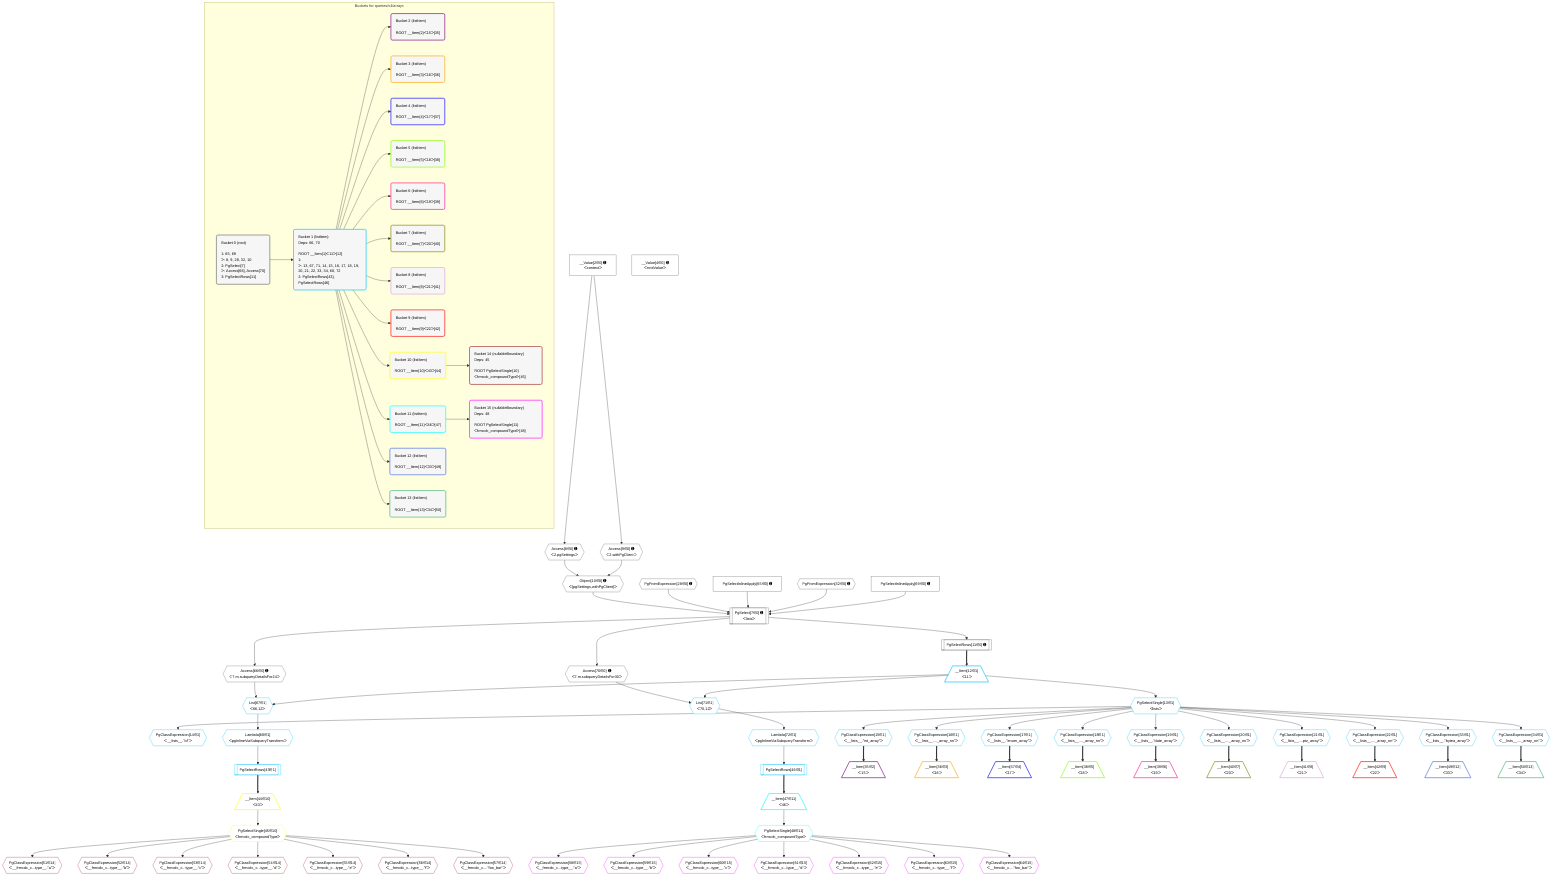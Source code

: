 %%{init: {'themeVariables': { 'fontSize': '12px'}}}%%
graph TD
    classDef path fill:#eee,stroke:#000,color:#000
    classDef plan fill:#fff,stroke-width:1px,color:#000
    classDef itemplan fill:#fff,stroke-width:2px,color:#000
    classDef unbatchedplan fill:#dff,stroke-width:1px,color:#000
    classDef sideeffectplan fill:#fcc,stroke-width:2px,color:#000
    classDef bucket fill:#f6f6f6,color:#000,stroke-width:2px,text-align:left

    subgraph "Buckets for queries/v4/arrays"
    Bucket0("Bucket 0 (root)<br /><br />1: 65, 69<br />ᐳ: 8, 9, 28, 32, 10<br />2: PgSelect[7]<br />ᐳ: Access[66], Access[70]<br />3: PgSelectRows[11]"):::bucket
    Bucket1("Bucket 1 (listItem)<br />Deps: 66, 70<br /><br />ROOT __Item{1}ᐸ11ᐳ[12]<br />1: <br />ᐳ: 13, 67, 71, 14, 15, 16, 17, 18, 19, 20, 21, 22, 33, 34, 68, 72<br />2: PgSelectRows[43], PgSelectRows[46]"):::bucket
    Bucket2("Bucket 2 (listItem)<br /><br />ROOT __Item{2}ᐸ15ᐳ[35]"):::bucket
    Bucket3("Bucket 3 (listItem)<br /><br />ROOT __Item{3}ᐸ16ᐳ[36]"):::bucket
    Bucket4("Bucket 4 (listItem)<br /><br />ROOT __Item{4}ᐸ17ᐳ[37]"):::bucket
    Bucket5("Bucket 5 (listItem)<br /><br />ROOT __Item{5}ᐸ18ᐳ[38]"):::bucket
    Bucket6("Bucket 6 (listItem)<br /><br />ROOT __Item{6}ᐸ19ᐳ[39]"):::bucket
    Bucket7("Bucket 7 (listItem)<br /><br />ROOT __Item{7}ᐸ20ᐳ[40]"):::bucket
    Bucket8("Bucket 8 (listItem)<br /><br />ROOT __Item{8}ᐸ21ᐳ[41]"):::bucket
    Bucket9("Bucket 9 (listItem)<br /><br />ROOT __Item{9}ᐸ22ᐳ[42]"):::bucket
    Bucket10("Bucket 10 (listItem)<br /><br />ROOT __Item{10}ᐸ43ᐳ[44]"):::bucket
    Bucket11("Bucket 11 (listItem)<br /><br />ROOT __Item{11}ᐸ46ᐳ[47]"):::bucket
    Bucket12("Bucket 12 (listItem)<br /><br />ROOT __Item{12}ᐸ33ᐳ[49]"):::bucket
    Bucket13("Bucket 13 (listItem)<br /><br />ROOT __Item{13}ᐸ34ᐳ[50]"):::bucket
    Bucket14("Bucket 14 (nullableBoundary)<br />Deps: 45<br /><br />ROOT PgSelectSingle{10}ᐸfrmcdc_compoundTypeᐳ[45]"):::bucket
    Bucket15("Bucket 15 (nullableBoundary)<br />Deps: 48<br /><br />ROOT PgSelectSingle{11}ᐸfrmcdc_compoundTypeᐳ[48]"):::bucket
    end
    Bucket0 --> Bucket1
    Bucket1 --> Bucket2 & Bucket3 & Bucket4 & Bucket5 & Bucket6 & Bucket7 & Bucket8 & Bucket9 & Bucket10 & Bucket11 & Bucket12 & Bucket13
    Bucket10 --> Bucket14
    Bucket11 --> Bucket15

    %% plan dependencies
    PgSelect7[["PgSelect[7∈0] ➊<br />ᐸlistsᐳ"]]:::plan
    Object10{{"Object[10∈0] ➊<br />ᐸ{pgSettings,withPgClient}ᐳ"}}:::plan
    PgFromExpression28{{"PgFromExpression[28∈0] ➊"}}:::plan
    PgSelectInlineApply65["PgSelectInlineApply[65∈0] ➊"]:::plan
    PgFromExpression32{{"PgFromExpression[32∈0] ➊"}}:::plan
    PgSelectInlineApply69["PgSelectInlineApply[69∈0] ➊"]:::plan
    Object10 & PgFromExpression28 & PgSelectInlineApply65 & PgFromExpression32 & PgSelectInlineApply69 --> PgSelect7
    Access8{{"Access[8∈0] ➊<br />ᐸ2.pgSettingsᐳ"}}:::plan
    Access9{{"Access[9∈0] ➊<br />ᐸ2.withPgClientᐳ"}}:::plan
    Access8 & Access9 --> Object10
    __Value2["__Value[2∈0] ➊<br />ᐸcontextᐳ"]:::plan
    __Value2 --> Access8
    __Value2 --> Access9
    PgSelectRows11[["PgSelectRows[11∈0] ➊"]]:::plan
    PgSelect7 --> PgSelectRows11
    Access66{{"Access[66∈0] ➊<br />ᐸ7.m.subqueryDetailsFor24ᐳ"}}:::plan
    PgSelect7 --> Access66
    Access70{{"Access[70∈0] ➊<br />ᐸ7.m.subqueryDetailsFor30ᐳ"}}:::plan
    PgSelect7 --> Access70
    __Value4["__Value[4∈0] ➊<br />ᐸrootValueᐳ"]:::plan
    List67{{"List[67∈1]<br />ᐸ66,12ᐳ"}}:::plan
    __Item12[/"__Item[12∈1]<br />ᐸ11ᐳ"\]:::itemplan
    Access66 & __Item12 --> List67
    List71{{"List[71∈1]<br />ᐸ70,12ᐳ"}}:::plan
    Access70 & __Item12 --> List71
    PgSelectRows11 ==> __Item12
    PgSelectSingle13{{"PgSelectSingle[13∈1]<br />ᐸlistsᐳ"}}:::plan
    __Item12 --> PgSelectSingle13
    PgClassExpression14{{"PgClassExpression[14∈1]<br />ᐸ__lists__.”id”ᐳ"}}:::plan
    PgSelectSingle13 --> PgClassExpression14
    PgClassExpression15{{"PgClassExpression[15∈1]<br />ᐸ__lists__.”int_array”ᐳ"}}:::plan
    PgSelectSingle13 --> PgClassExpression15
    PgClassExpression16{{"PgClassExpression[16∈1]<br />ᐸ__lists__...._array_nn”ᐳ"}}:::plan
    PgSelectSingle13 --> PgClassExpression16
    PgClassExpression17{{"PgClassExpression[17∈1]<br />ᐸ__lists__.”enum_array”ᐳ"}}:::plan
    PgSelectSingle13 --> PgClassExpression17
    PgClassExpression18{{"PgClassExpression[18∈1]<br />ᐸ__lists__...._array_nn”ᐳ"}}:::plan
    PgSelectSingle13 --> PgClassExpression18
    PgClassExpression19{{"PgClassExpression[19∈1]<br />ᐸ__lists__.”date_array”ᐳ"}}:::plan
    PgSelectSingle13 --> PgClassExpression19
    PgClassExpression20{{"PgClassExpression[20∈1]<br />ᐸ__lists__...._array_nn”ᐳ"}}:::plan
    PgSelectSingle13 --> PgClassExpression20
    PgClassExpression21{{"PgClassExpression[21∈1]<br />ᐸ__lists__....ptz_array”ᐳ"}}:::plan
    PgSelectSingle13 --> PgClassExpression21
    PgClassExpression22{{"PgClassExpression[22∈1]<br />ᐸ__lists__...._array_nn”ᐳ"}}:::plan
    PgSelectSingle13 --> PgClassExpression22
    PgClassExpression33{{"PgClassExpression[33∈1]<br />ᐸ__lists__.”bytea_array”ᐳ"}}:::plan
    PgSelectSingle13 --> PgClassExpression33
    PgClassExpression34{{"PgClassExpression[34∈1]<br />ᐸ__lists__...._array_nn”ᐳ"}}:::plan
    PgSelectSingle13 --> PgClassExpression34
    PgSelectRows43[["PgSelectRows[43∈1]"]]:::plan
    Lambda68{{"Lambda[68∈1]<br />ᐸpgInlineViaSubqueryTransformᐳ"}}:::plan
    Lambda68 --> PgSelectRows43
    PgSelectRows46[["PgSelectRows[46∈1]"]]:::plan
    Lambda72{{"Lambda[72∈1]<br />ᐸpgInlineViaSubqueryTransformᐳ"}}:::plan
    Lambda72 --> PgSelectRows46
    List67 --> Lambda68
    List71 --> Lambda72
    __Item35[/"__Item[35∈2]<br />ᐸ15ᐳ"\]:::itemplan
    PgClassExpression15 ==> __Item35
    __Item36[/"__Item[36∈3]<br />ᐸ16ᐳ"\]:::itemplan
    PgClassExpression16 ==> __Item36
    __Item37[/"__Item[37∈4]<br />ᐸ17ᐳ"\]:::itemplan
    PgClassExpression17 ==> __Item37
    __Item38[/"__Item[38∈5]<br />ᐸ18ᐳ"\]:::itemplan
    PgClassExpression18 ==> __Item38
    __Item39[/"__Item[39∈6]<br />ᐸ19ᐳ"\]:::itemplan
    PgClassExpression19 ==> __Item39
    __Item40[/"__Item[40∈7]<br />ᐸ20ᐳ"\]:::itemplan
    PgClassExpression20 ==> __Item40
    __Item41[/"__Item[41∈8]<br />ᐸ21ᐳ"\]:::itemplan
    PgClassExpression21 ==> __Item41
    __Item42[/"__Item[42∈9]<br />ᐸ22ᐳ"\]:::itemplan
    PgClassExpression22 ==> __Item42
    __Item44[/"__Item[44∈10]<br />ᐸ43ᐳ"\]:::itemplan
    PgSelectRows43 ==> __Item44
    PgSelectSingle45{{"PgSelectSingle[45∈10]<br />ᐸfrmcdc_compoundTypeᐳ"}}:::plan
    __Item44 --> PgSelectSingle45
    PgClassExpression51{{"PgClassExpression[51∈14]<br />ᐸ__frmcdc_c...type__.”a”ᐳ"}}:::plan
    PgSelectSingle45 --> PgClassExpression51
    PgClassExpression52{{"PgClassExpression[52∈14]<br />ᐸ__frmcdc_c...type__.”b”ᐳ"}}:::plan
    PgSelectSingle45 --> PgClassExpression52
    PgClassExpression53{{"PgClassExpression[53∈14]<br />ᐸ__frmcdc_c...type__.”c”ᐳ"}}:::plan
    PgSelectSingle45 --> PgClassExpression53
    PgClassExpression54{{"PgClassExpression[54∈14]<br />ᐸ__frmcdc_c...type__.”d”ᐳ"}}:::plan
    PgSelectSingle45 --> PgClassExpression54
    PgClassExpression55{{"PgClassExpression[55∈14]<br />ᐸ__frmcdc_c...type__.”e”ᐳ"}}:::plan
    PgSelectSingle45 --> PgClassExpression55
    PgClassExpression56{{"PgClassExpression[56∈14]<br />ᐸ__frmcdc_c...type__.”f”ᐳ"}}:::plan
    PgSelectSingle45 --> PgClassExpression56
    PgClassExpression57{{"PgClassExpression[57∈14]<br />ᐸ__frmcdc_c....”foo_bar”ᐳ"}}:::plan
    PgSelectSingle45 --> PgClassExpression57
    __Item47[/"__Item[47∈11]<br />ᐸ46ᐳ"\]:::itemplan
    PgSelectRows46 ==> __Item47
    PgSelectSingle48{{"PgSelectSingle[48∈11]<br />ᐸfrmcdc_compoundTypeᐳ"}}:::plan
    __Item47 --> PgSelectSingle48
    PgClassExpression58{{"PgClassExpression[58∈15]<br />ᐸ__frmcdc_c...type__.”a”ᐳ"}}:::plan
    PgSelectSingle48 --> PgClassExpression58
    PgClassExpression59{{"PgClassExpression[59∈15]<br />ᐸ__frmcdc_c...type__.”b”ᐳ"}}:::plan
    PgSelectSingle48 --> PgClassExpression59
    PgClassExpression60{{"PgClassExpression[60∈15]<br />ᐸ__frmcdc_c...type__.”c”ᐳ"}}:::plan
    PgSelectSingle48 --> PgClassExpression60
    PgClassExpression61{{"PgClassExpression[61∈15]<br />ᐸ__frmcdc_c...type__.”d”ᐳ"}}:::plan
    PgSelectSingle48 --> PgClassExpression61
    PgClassExpression62{{"PgClassExpression[62∈15]<br />ᐸ__frmcdc_c...type__.”e”ᐳ"}}:::plan
    PgSelectSingle48 --> PgClassExpression62
    PgClassExpression63{{"PgClassExpression[63∈15]<br />ᐸ__frmcdc_c...type__.”f”ᐳ"}}:::plan
    PgSelectSingle48 --> PgClassExpression63
    PgClassExpression64{{"PgClassExpression[64∈15]<br />ᐸ__frmcdc_c....”foo_bar”ᐳ"}}:::plan
    PgSelectSingle48 --> PgClassExpression64
    __Item49[/"__Item[49∈12]<br />ᐸ33ᐳ"\]:::itemplan
    PgClassExpression33 ==> __Item49
    __Item50[/"__Item[50∈13]<br />ᐸ34ᐳ"\]:::itemplan
    PgClassExpression34 ==> __Item50

    %% define steps
    classDef bucket0 stroke:#696969
    class Bucket0,__Value2,__Value4,PgSelect7,Access8,Access9,Object10,PgSelectRows11,PgFromExpression28,PgFromExpression32,PgSelectInlineApply65,Access66,PgSelectInlineApply69,Access70 bucket0
    classDef bucket1 stroke:#00bfff
    class Bucket1,__Item12,PgSelectSingle13,PgClassExpression14,PgClassExpression15,PgClassExpression16,PgClassExpression17,PgClassExpression18,PgClassExpression19,PgClassExpression20,PgClassExpression21,PgClassExpression22,PgClassExpression33,PgClassExpression34,PgSelectRows43,PgSelectRows46,List67,Lambda68,List71,Lambda72 bucket1
    classDef bucket2 stroke:#7f007f
    class Bucket2,__Item35 bucket2
    classDef bucket3 stroke:#ffa500
    class Bucket3,__Item36 bucket3
    classDef bucket4 stroke:#0000ff
    class Bucket4,__Item37 bucket4
    classDef bucket5 stroke:#7fff00
    class Bucket5,__Item38 bucket5
    classDef bucket6 stroke:#ff1493
    class Bucket6,__Item39 bucket6
    classDef bucket7 stroke:#808000
    class Bucket7,__Item40 bucket7
    classDef bucket8 stroke:#dda0dd
    class Bucket8,__Item41 bucket8
    classDef bucket9 stroke:#ff0000
    class Bucket9,__Item42 bucket9
    classDef bucket10 stroke:#ffff00
    class Bucket10,__Item44,PgSelectSingle45 bucket10
    classDef bucket11 stroke:#00ffff
    class Bucket11,__Item47,PgSelectSingle48 bucket11
    classDef bucket12 stroke:#4169e1
    class Bucket12,__Item49 bucket12
    classDef bucket13 stroke:#3cb371
    class Bucket13,__Item50 bucket13
    classDef bucket14 stroke:#a52a2a
    class Bucket14,PgClassExpression51,PgClassExpression52,PgClassExpression53,PgClassExpression54,PgClassExpression55,PgClassExpression56,PgClassExpression57 bucket14
    classDef bucket15 stroke:#ff00ff
    class Bucket15,PgClassExpression58,PgClassExpression59,PgClassExpression60,PgClassExpression61,PgClassExpression62,PgClassExpression63,PgClassExpression64 bucket15